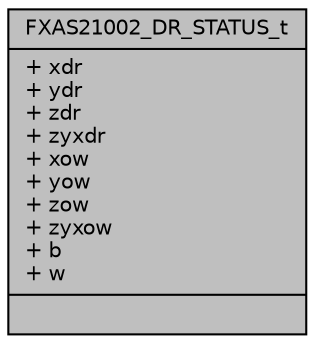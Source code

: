 digraph "FXAS21002_DR_STATUS_t"
{
  edge [fontname="Helvetica",fontsize="10",labelfontname="Helvetica",labelfontsize="10"];
  node [fontname="Helvetica",fontsize="10",shape=record];
  Node1 [label="{FXAS21002_DR_STATUS_t\n|+ xdr\l+ ydr\l+ zdr\l+ zyxdr\l+ xow\l+ yow\l+ zow\l+ zyxow\l+ b\l+ w\l|}",height=0.2,width=0.4,color="black", fillcolor="grey75", style="filled", fontcolor="black"];
}
